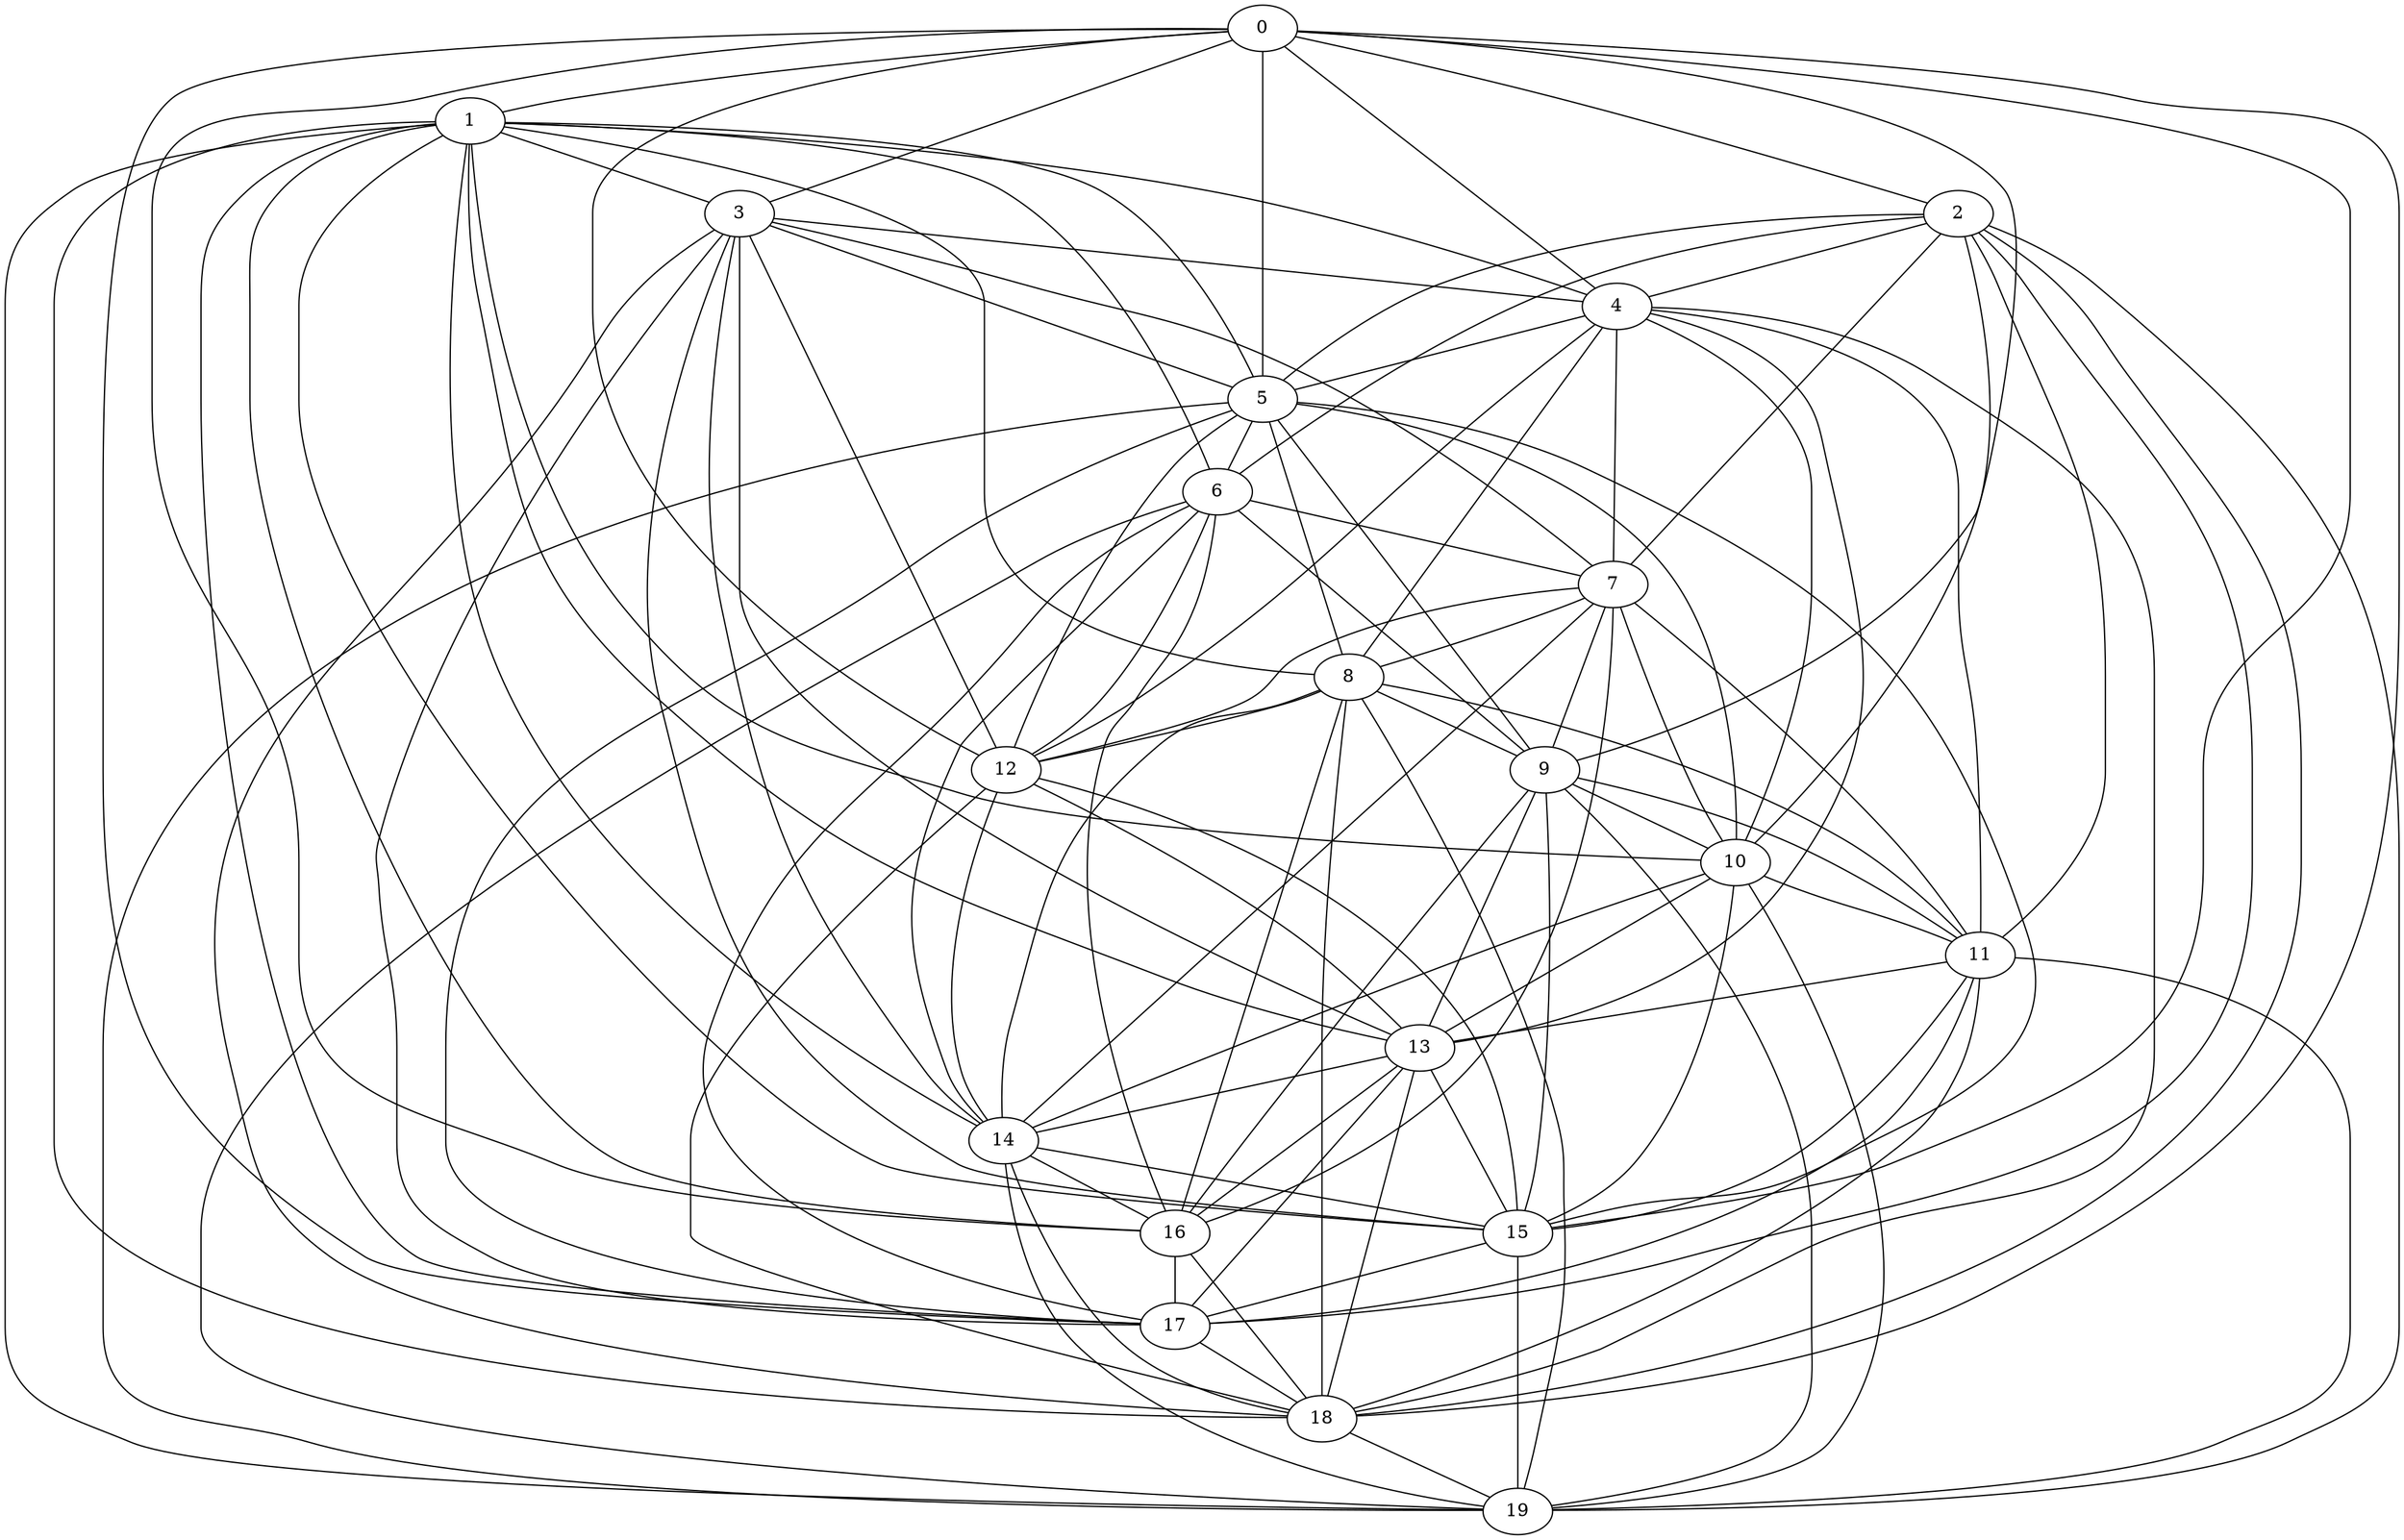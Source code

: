 graph G {
   8 -- 9
   8 -- 14
   8 -- 11
   8 -- 12
   8 -- 18
   8 -- 16
   8 -- 19
   0 -- 9
   0 -- 1
   0 -- 15
   0 -- 3
   0 -- 12
   0 -- 4
   0 -- 5
   0 -- 2
   0 -- 16
   0 -- 17
   0 -- 18
   1 -- 8
   1 -- 10
   1 -- 18
   1 -- 19
   1 -- 3
   1 -- 4
   1 -- 5
   1 -- 6
   1 -- 13
   1 -- 14
   1 -- 15
   1 -- 16
   1 -- 17
   2 -- 5
   2 -- 4
   2 -- 11
   2 -- 6
   2 -- 18
   2 -- 10
   2 -- 7
   2 -- 17
   2 -- 19
   3 -- 12
   3 -- 4
   3 -- 13
   3 -- 5
   3 -- 15
   3 -- 7
   3 -- 14
   3 -- 17
   3 -- 18
   4 -- 8
   4 -- 18
   4 -- 13
   4 -- 5
   4 -- 7
   4 -- 10
   4 -- 11
   4 -- 12
   5 -- 8
   5 -- 9
   5 -- 6
   5 -- 15
   5 -- 12
   5 -- 17
   5 -- 10
   5 -- 19
   6 -- 9
   6 -- 14
   6 -- 16
   6 -- 19
   6 -- 12
   6 -- 7
   6 -- 17
   7 -- 11
   7 -- 12
   7 -- 16
   7 -- 8
   7 -- 9
   7 -- 10
   7 -- 14
   9 -- 13
   9 -- 15
   9 -- 10
   9 -- 11
   9 -- 16
   9 -- 19
   10 -- 11
   10 -- 14
   10 -- 13
   10 -- 15
   10 -- 19
   11 -- 18
   11 -- 15
   11 -- 17
   11 -- 13
   11 -- 19
   12 -- 13
   12 -- 14
   12 -- 15
   12 -- 18
   13 -- 14
   13 -- 15
   13 -- 16
   13 -- 17
   13 -- 18
   14 -- 15
   14 -- 18
   14 -- 19
   14 -- 16
   15 -- 17
   15 -- 19
   16 -- 17
   16 -- 18
   17 -- 18
   18 -- 19
}
